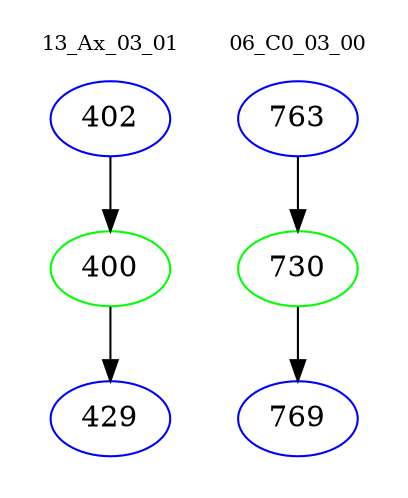 digraph{
subgraph cluster_0 {
color = white
label = "13_Ax_03_01";
fontsize=10;
T0_402 [label="402", color="blue"]
T0_402 -> T0_400 [color="black"]
T0_400 [label="400", color="green"]
T0_400 -> T0_429 [color="black"]
T0_429 [label="429", color="blue"]
}
subgraph cluster_1 {
color = white
label = "06_C0_03_00";
fontsize=10;
T1_763 [label="763", color="blue"]
T1_763 -> T1_730 [color="black"]
T1_730 [label="730", color="green"]
T1_730 -> T1_769 [color="black"]
T1_769 [label="769", color="blue"]
}
}
